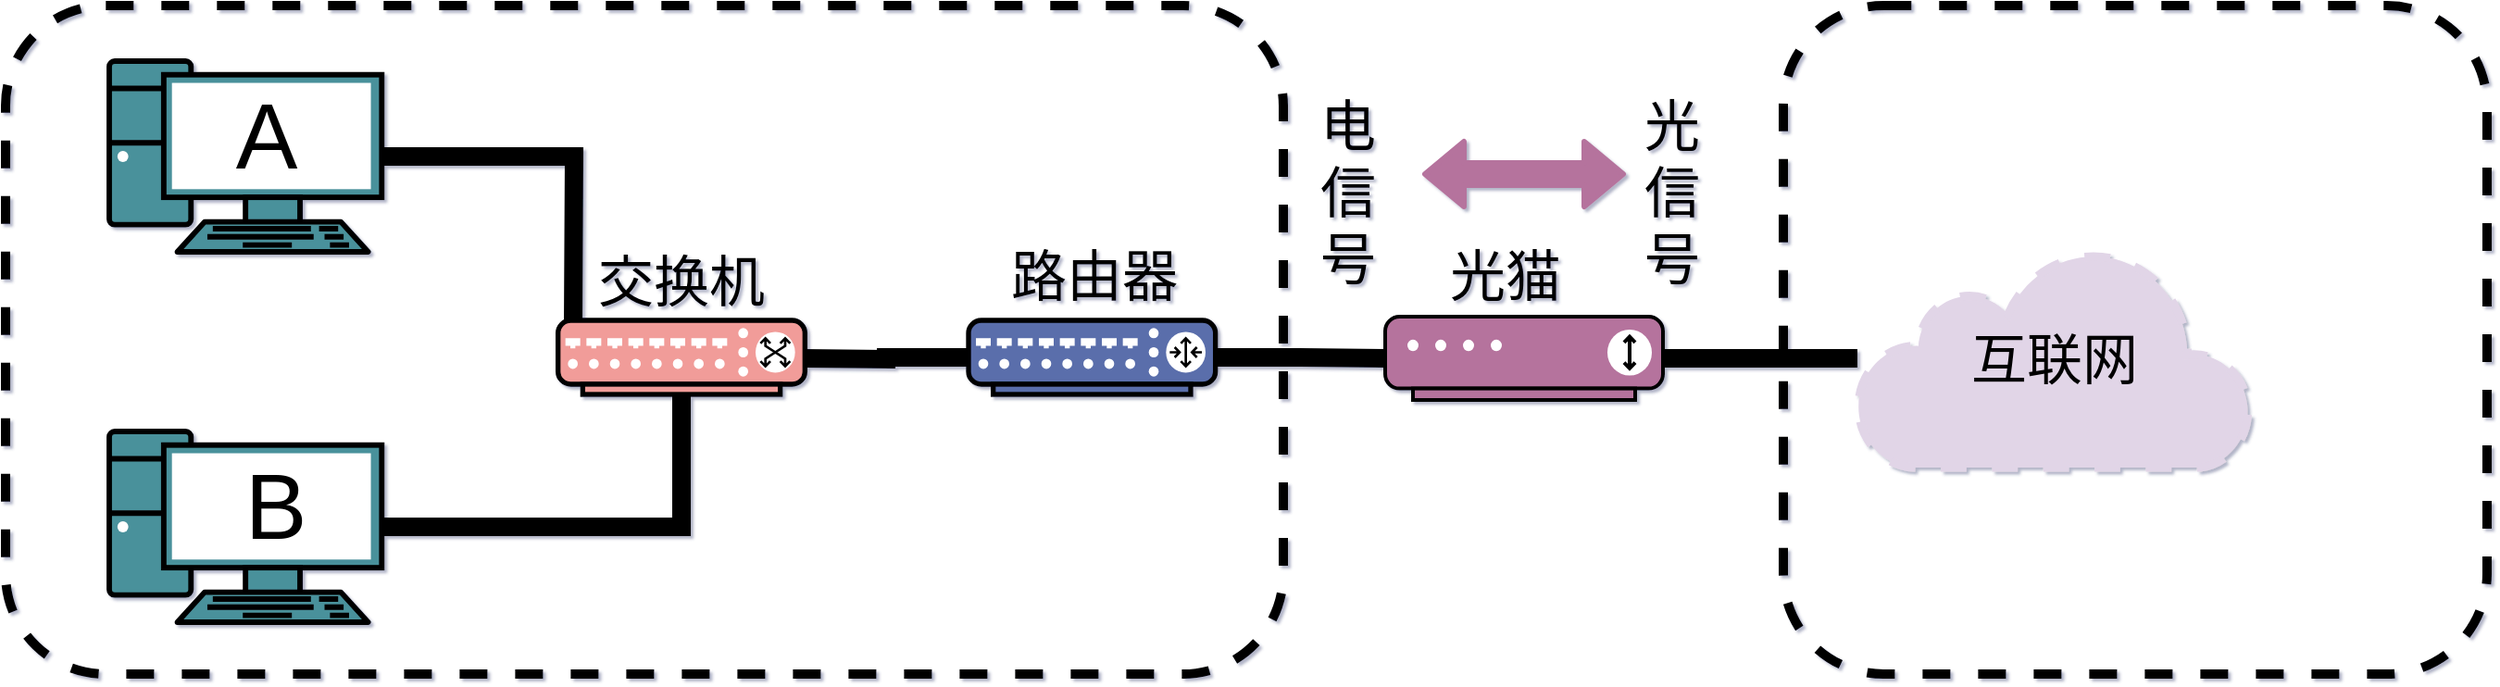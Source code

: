 <mxfile version="14.5.1" type="github">
  <diagram id="3228e29e-7158-1315-38df-8450db1d8a1d" name="Page-1">
    <mxGraphModel dx="639" dy="700" grid="1" gridSize="10" guides="1" tooltips="1" connect="1" arrows="1" fold="1" page="1" pageScale="1" pageWidth="700" pageHeight="200" background="#ffffff" math="0" shadow="1">
      <root>
        <mxCell id="0" />
        <mxCell id="1" parent="0" />
        <mxCell id="nl6CVkYR8bhisJ2NPCjt-9" value="" style="rounded=1;whiteSpace=wrap;html=1;strokeColor=#000000;fillColor=none;dashed=1;strokeWidth=5;" parent="1" vertex="1">
          <mxGeometry x="30" y="19" width="690" height="361" as="geometry" />
        </mxCell>
        <mxCell id="hxIQwMxnJQ58AHrIh3xL-3" style="edgeStyle=orthogonalEdgeStyle;rounded=0;orthogonalLoop=1;jettySize=auto;html=1;exitX=1;exitY=0.5;exitDx=0;exitDy=0;exitPerimeter=0;strokeWidth=10;endArrow=none;endFill=0;entryX=0.05;entryY=0.05;entryDx=0;entryDy=0;entryPerimeter=0;" parent="1" source="WelgVeyDKxLRvEI-DW8B-16" edge="1">
          <mxGeometry relative="1" as="geometry">
            <mxPoint x="336.5" y="191.95" as="targetPoint" />
          </mxGeometry>
        </mxCell>
        <mxCell id="WelgVeyDKxLRvEI-DW8B-16" value="" style="fontColor=#0066CC;verticalAlign=top;verticalLabelPosition=bottom;labelPosition=center;align=center;html=1;outlineConnect=0;gradientColor=none;gradientDirection=north;strokeWidth=2;shape=mxgraph.networks.pc;fillColor=#4A919B;" parent="1" vertex="1">
          <mxGeometry x="86.0" y="49" width="147.15" height="103" as="geometry" />
        </mxCell>
        <mxCell id="WelgVeyDKxLRvEI-DW8B-18" value="" style="fontColor=#0066CC;verticalAlign=top;verticalLabelPosition=bottom;labelPosition=center;align=center;html=1;outlineConnect=0;gradientColor=none;gradientDirection=north;strokeWidth=2;shape=mxgraph.networks.pc;fillColor=#4A919B;" parent="1" vertex="1">
          <mxGeometry x="86.0" y="249" width="147.15" height="103" as="geometry" />
        </mxCell>
        <mxCell id="hxIQwMxnJQ58AHrIh3xL-1" value="&lt;font style=&quot;font-size: 50px&quot;&gt;A&lt;/font&gt;" style="text;html=1;strokeColor=none;fillColor=none;align=center;verticalAlign=middle;whiteSpace=wrap;rounded=0;" parent="1" vertex="1">
          <mxGeometry x="151" y="79" width="40" height="20" as="geometry" />
        </mxCell>
        <mxCell id="hxIQwMxnJQ58AHrIh3xL-2" value="&lt;font style=&quot;font-size: 50px&quot;&gt;B&lt;/font&gt;" style="text;html=1;strokeColor=none;fillColor=none;align=center;verticalAlign=middle;whiteSpace=wrap;rounded=0;" parent="1" vertex="1">
          <mxGeometry x="156.0" y="279" width="40" height="20" as="geometry" />
        </mxCell>
        <mxCell id="nl6CVkYR8bhisJ2NPCjt-6" style="edgeStyle=orthogonalEdgeStyle;rounded=0;orthogonalLoop=1;jettySize=auto;html=1;exitX=0.5;exitY=1;exitDx=0;exitDy=0;exitPerimeter=0;entryX=1;entryY=0.5;entryDx=0;entryDy=0;entryPerimeter=0;endArrow=none;endFill=0;strokeWidth=10;" parent="1" target="WelgVeyDKxLRvEI-DW8B-18" edge="1">
          <mxGeometry relative="1" as="geometry">
            <mxPoint x="395" y="229" as="sourcePoint" />
            <Array as="points">
              <mxPoint x="395" y="300" />
            </Array>
          </mxGeometry>
        </mxCell>
        <mxCell id="nl6CVkYR8bhisJ2NPCjt-7" style="edgeStyle=orthogonalEdgeStyle;rounded=0;orthogonalLoop=1;jettySize=auto;html=1;exitX=1;exitY=0.5;exitDx=0;exitDy=0;exitPerimeter=0;entryX=0;entryY=0.5;entryDx=0;entryDy=0;entryPerimeter=0;endArrow=none;endFill=0;strokeWidth=10;" parent="1" target="nl6CVkYR8bhisJ2NPCjt-2" edge="1">
          <mxGeometry relative="1" as="geometry">
            <mxPoint x="460" y="209.5" as="sourcePoint" />
          </mxGeometry>
        </mxCell>
        <mxCell id="fYc7Ru6buci-YKz5Eo-_-4" value="&lt;span style=&quot;font-size: 30px&quot;&gt;交换机&lt;/span&gt;" style="text;html=1;strokeColor=none;fillColor=none;align=center;verticalAlign=middle;whiteSpace=wrap;rounded=0;" parent="1" vertex="1">
          <mxGeometry x="345" y="152" width="100" height="31" as="geometry" />
        </mxCell>
        <mxCell id="nl6CVkYR8bhisJ2NPCjt-1" value="&lt;span style=&quot;font-size: 30px&quot;&gt;路由器&lt;/span&gt;" style="text;html=1;strokeColor=none;fillColor=none;align=center;verticalAlign=middle;whiteSpace=wrap;rounded=0;" parent="1" vertex="1">
          <mxGeometry x="568.33" y="149" width="100" height="31" as="geometry" />
        </mxCell>
        <mxCell id="nl6CVkYR8bhisJ2NPCjt-8" style="edgeStyle=orthogonalEdgeStyle;rounded=0;orthogonalLoop=1;jettySize=auto;html=1;exitX=1;exitY=0.5;exitDx=0;exitDy=0;exitPerimeter=0;endArrow=none;endFill=0;strokeWidth=10;" parent="1" source="nl6CVkYR8bhisJ2NPCjt-2" target="nl6CVkYR8bhisJ2NPCjt-3" edge="1">
          <mxGeometry relative="1" as="geometry" />
        </mxCell>
        <mxCell id="nl6CVkYR8bhisJ2NPCjt-2" value="" style="fontColor=#0066CC;verticalAlign=top;verticalLabelPosition=bottom;labelPosition=center;align=center;html=1;outlineConnect=0;gradientColor=none;gradientDirection=north;strokeWidth=2;shape=mxgraph.networks.router;fillColor=#5A6EAB;fontSize=30;" parent="1" vertex="1">
          <mxGeometry x="550" y="189" width="133.33" height="40" as="geometry" />
        </mxCell>
        <mxCell id="nl6CVkYR8bhisJ2NPCjt-11" value="" style="edgeStyle=orthogonalEdgeStyle;rounded=0;orthogonalLoop=1;jettySize=auto;html=1;endArrow=none;endFill=0;strokeColor=#000000;strokeWidth=10;" parent="1" source="nl6CVkYR8bhisJ2NPCjt-3" target="nl6CVkYR8bhisJ2NPCjt-10" edge="1">
          <mxGeometry relative="1" as="geometry" />
        </mxCell>
        <mxCell id="nl6CVkYR8bhisJ2NPCjt-3" value="" style="fontColor=#0066CC;verticalAlign=top;verticalLabelPosition=bottom;labelPosition=center;align=center;html=1;outlineConnect=0;gradientColor=none;gradientDirection=north;strokeWidth=2;shape=mxgraph.networks.modem;fillColor=#B5739D;" parent="1" vertex="1">
          <mxGeometry x="775" y="187" width="150" height="45" as="geometry" />
        </mxCell>
        <mxCell id="nl6CVkYR8bhisJ2NPCjt-4" value="&lt;span style=&quot;font-size: 30px&quot;&gt;光猫&lt;/span&gt;" style="text;html=1;strokeColor=none;fillColor=none;align=center;verticalAlign=middle;whiteSpace=wrap;rounded=0;" parent="1" vertex="1">
          <mxGeometry x="790" y="149" width="100" height="31" as="geometry" />
        </mxCell>
        <mxCell id="nl6CVkYR8bhisJ2NPCjt-10" value="&lt;font style=&quot;font-size: 30px&quot; color=&quot;#000000&quot;&gt;互联网&lt;/font&gt;" style="html=1;outlineConnect=0;gradientColor=none;gradientDirection=north;strokeWidth=2;shape=mxgraph.networks.cloud;fontColor=#ffffff;dashed=1;fillColor=#E1D5E7;strokeColor=#E1D5E7;" parent="1" vertex="1">
          <mxGeometry x="1030" y="150.5" width="212.4" height="118" as="geometry" />
        </mxCell>
        <mxCell id="nl6CVkYR8bhisJ2NPCjt-12" value="" style="rounded=1;whiteSpace=wrap;html=1;strokeWidth=5;dashed=1;fillColor=none;" parent="1" vertex="1">
          <mxGeometry x="990" y="19" width="380" height="361" as="geometry" />
        </mxCell>
        <mxCell id="nl6CVkYR8bhisJ2NPCjt-13" value="&lt;font style=&quot;font-size: 30px&quot;&gt;电信号&lt;/font&gt;" style="text;html=1;strokeColor=none;fillColor=none;align=center;verticalAlign=middle;whiteSpace=wrap;rounded=0;dashed=1;" parent="1" vertex="1">
          <mxGeometry x="735" y="110" width="40" height="20" as="geometry" />
        </mxCell>
        <mxCell id="nl6CVkYR8bhisJ2NPCjt-14" value="" style="shape=flexArrow;endArrow=classic;startArrow=classic;html=1;strokeWidth=3;strokeColor=#B5739D;fillColor=#B5739D;" parent="1" edge="1">
          <mxGeometry width="50" height="50" relative="1" as="geometry">
            <mxPoint x="795" y="110" as="sourcePoint" />
            <mxPoint x="905" y="110" as="targetPoint" />
          </mxGeometry>
        </mxCell>
        <mxCell id="nl6CVkYR8bhisJ2NPCjt-15" value="&lt;font style=&quot;font-size: 30px&quot;&gt;光信号&lt;/font&gt;" style="text;html=1;strokeColor=none;fillColor=none;align=center;verticalAlign=middle;whiteSpace=wrap;rounded=0;dashed=1;" parent="1" vertex="1">
          <mxGeometry x="910" y="110" width="40" height="20" as="geometry" />
        </mxCell>
        <mxCell id="zbTnWVMQBze0h2C134ht-1" value="" style="fontColor=#0066CC;verticalAlign=top;verticalLabelPosition=bottom;labelPosition=center;align=center;html=1;outlineConnect=0;gradientColor=none;gradientDirection=north;strokeWidth=2;shape=mxgraph.networks.switch;fillColor=#F19C99;" vertex="1" parent="1">
          <mxGeometry x="328.34" y="189" width="133.33" height="40" as="geometry" />
        </mxCell>
      </root>
    </mxGraphModel>
  </diagram>
</mxfile>
